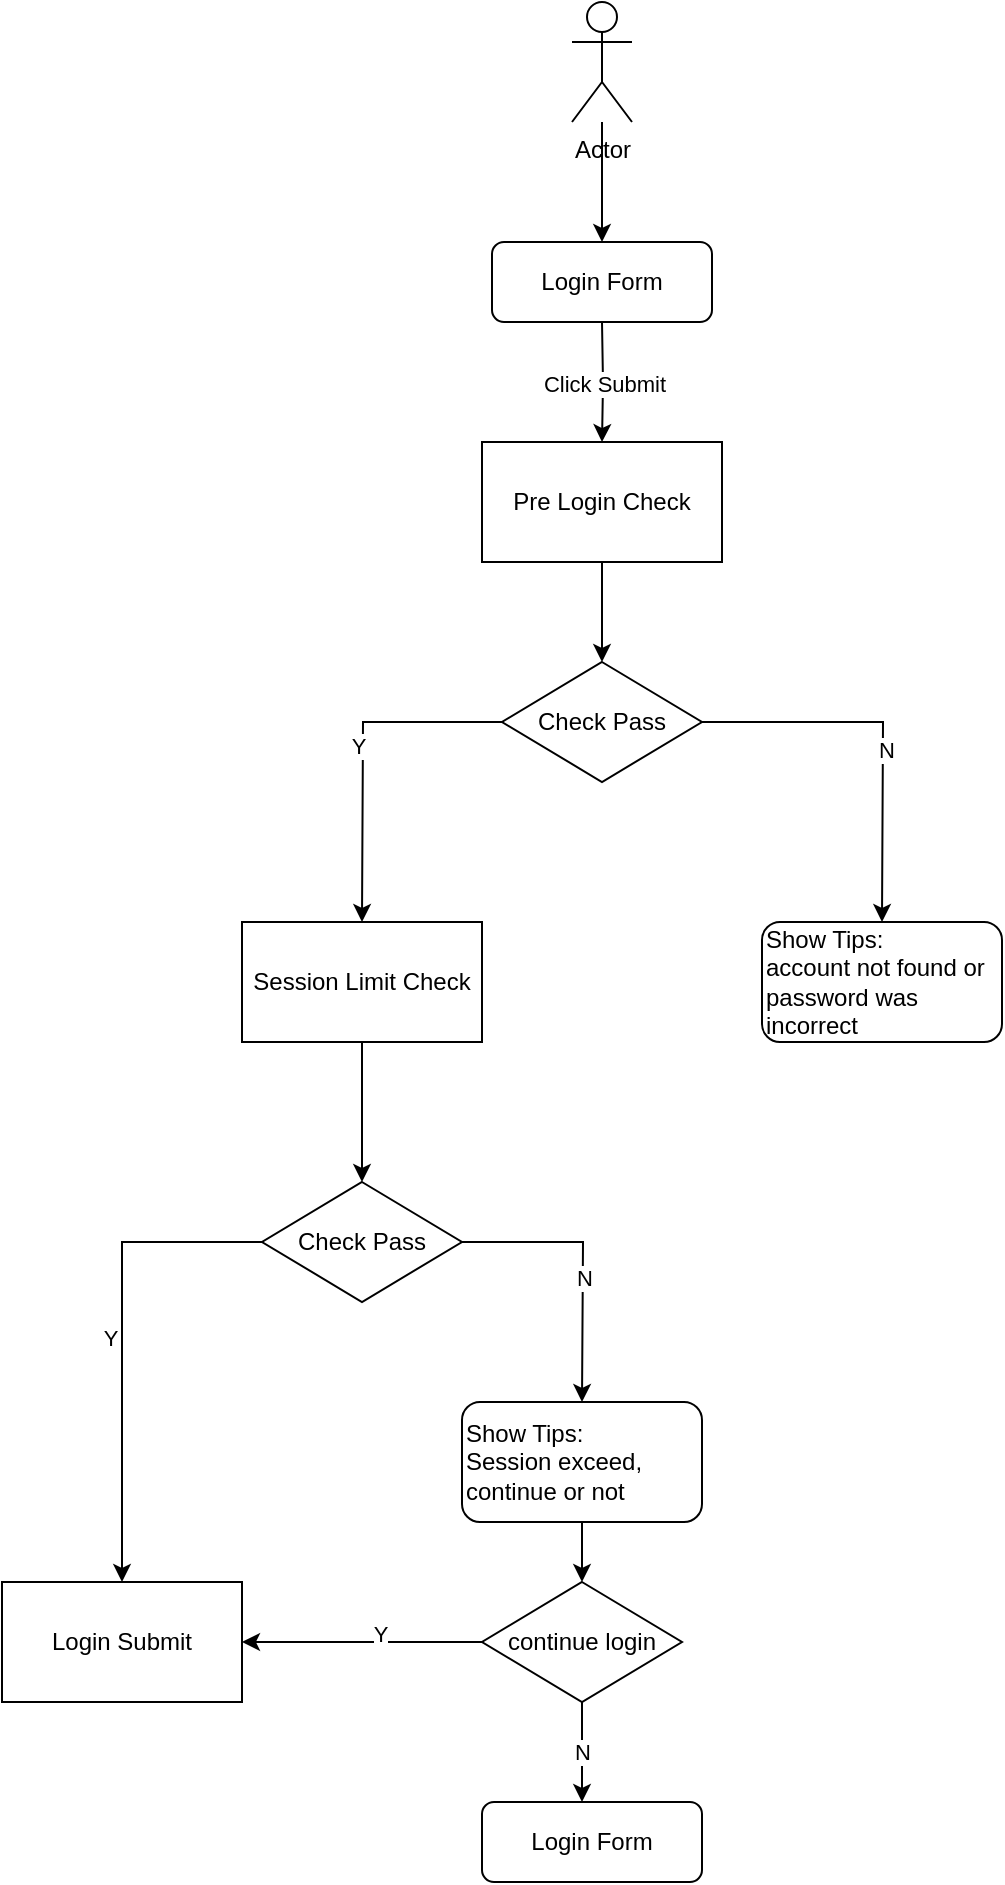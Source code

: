 <mxfile version="15.0.3" type="github">
  <diagram id="-teWAxb5Xq37SSvaDJs8" name="Page-1">
    <mxGraphModel dx="1186" dy="773" grid="1" gridSize="10" guides="1" tooltips="1" connect="1" arrows="1" fold="1" page="1" pageScale="1" pageWidth="827" pageHeight="1169" math="0" shadow="0">
      <root>
        <mxCell id="0" />
        <mxCell id="1" parent="0" />
        <mxCell id="DSTKpJAaYd-WgggSW3ue-6" style="edgeStyle=orthogonalEdgeStyle;rounded=0;orthogonalLoop=1;jettySize=auto;html=1;entryX=0.5;entryY=0;entryDx=0;entryDy=0;" parent="1" source="DSTKpJAaYd-WgggSW3ue-1" edge="1">
          <mxGeometry relative="1" as="geometry">
            <mxPoint x="390" y="330" as="targetPoint" />
          </mxGeometry>
        </mxCell>
        <mxCell id="DSTKpJAaYd-WgggSW3ue-1" value="Pre Login Check" style="rounded=0;whiteSpace=wrap;html=1;" parent="1" vertex="1">
          <mxGeometry x="330" y="220" width="120" height="60" as="geometry" />
        </mxCell>
        <mxCell id="DSTKpJAaYd-WgggSW3ue-4" value="Click Submit" style="edgeStyle=orthogonalEdgeStyle;rounded=0;orthogonalLoop=1;jettySize=auto;html=1;entryX=0.5;entryY=0;entryDx=0;entryDy=0;" parent="1" target="DSTKpJAaYd-WgggSW3ue-1" edge="1">
          <mxGeometry relative="1" as="geometry">
            <mxPoint x="390" y="160" as="sourcePoint" />
          </mxGeometry>
        </mxCell>
        <mxCell id="DSTKpJAaYd-WgggSW3ue-35" value="" style="edgeStyle=orthogonalEdgeStyle;rounded=0;orthogonalLoop=1;jettySize=auto;html=1;" parent="1" source="DSTKpJAaYd-WgggSW3ue-2" target="DSTKpJAaYd-WgggSW3ue-34" edge="1">
          <mxGeometry relative="1" as="geometry" />
        </mxCell>
        <mxCell id="DSTKpJAaYd-WgggSW3ue-2" value="Actor" style="shape=umlActor;verticalLabelPosition=bottom;verticalAlign=top;html=1;outlineConnect=0;" parent="1" vertex="1">
          <mxGeometry x="375" width="30" height="60" as="geometry" />
        </mxCell>
        <mxCell id="DSTKpJAaYd-WgggSW3ue-8" style="edgeStyle=orthogonalEdgeStyle;rounded=0;orthogonalLoop=1;jettySize=auto;html=1;" parent="1" source="DSTKpJAaYd-WgggSW3ue-7" edge="1">
          <mxGeometry relative="1" as="geometry">
            <mxPoint x="270" y="460" as="targetPoint" />
          </mxGeometry>
        </mxCell>
        <mxCell id="DSTKpJAaYd-WgggSW3ue-9" value="Y" style="edgeLabel;html=1;align=center;verticalAlign=middle;resizable=0;points=[];" parent="DSTKpJAaYd-WgggSW3ue-8" vertex="1" connectable="0">
          <mxGeometry x="-0.047" y="-3" relative="1" as="geometry">
            <mxPoint as="offset" />
          </mxGeometry>
        </mxCell>
        <mxCell id="DSTKpJAaYd-WgggSW3ue-21" style="edgeStyle=orthogonalEdgeStyle;rounded=0;orthogonalLoop=1;jettySize=auto;html=1;" parent="1" source="DSTKpJAaYd-WgggSW3ue-7" edge="1">
          <mxGeometry relative="1" as="geometry">
            <mxPoint x="530" y="460" as="targetPoint" />
          </mxGeometry>
        </mxCell>
        <mxCell id="DSTKpJAaYd-WgggSW3ue-23" value="N" style="edgeLabel;html=1;align=center;verticalAlign=middle;resizable=0;points=[];" parent="DSTKpJAaYd-WgggSW3ue-21" vertex="1" connectable="0">
          <mxGeometry x="0.095" y="1" relative="1" as="geometry">
            <mxPoint as="offset" />
          </mxGeometry>
        </mxCell>
        <mxCell id="DSTKpJAaYd-WgggSW3ue-7" value="Check Pass" style="rhombus;whiteSpace=wrap;html=1;" parent="1" vertex="1">
          <mxGeometry x="340" y="330" width="100" height="60" as="geometry" />
        </mxCell>
        <mxCell id="DSTKpJAaYd-WgggSW3ue-16" style="edgeStyle=orthogonalEdgeStyle;rounded=0;orthogonalLoop=1;jettySize=auto;html=1;" parent="1" source="DSTKpJAaYd-WgggSW3ue-15" edge="1">
          <mxGeometry relative="1" as="geometry">
            <mxPoint x="270" y="590" as="targetPoint" />
          </mxGeometry>
        </mxCell>
        <mxCell id="DSTKpJAaYd-WgggSW3ue-15" value="&lt;span style=&quot;font-family: &amp;#34;helvetica&amp;#34;&quot;&gt;Session Limit Check&lt;/span&gt;" style="rounded=0;whiteSpace=wrap;html=1;" parent="1" vertex="1">
          <mxGeometry x="210" y="460" width="120" height="60" as="geometry" />
        </mxCell>
        <mxCell id="DSTKpJAaYd-WgggSW3ue-18" style="edgeStyle=orthogonalEdgeStyle;rounded=0;orthogonalLoop=1;jettySize=auto;html=1;entryX=0.5;entryY=0;entryDx=0;entryDy=0;" parent="1" source="DSTKpJAaYd-WgggSW3ue-17" target="DSTKpJAaYd-WgggSW3ue-20" edge="1">
          <mxGeometry relative="1" as="geometry">
            <mxPoint x="150" y="700" as="targetPoint" />
          </mxGeometry>
        </mxCell>
        <mxCell id="DSTKpJAaYd-WgggSW3ue-19" value="Y" style="edgeLabel;html=1;align=center;verticalAlign=middle;resizable=0;points=[];" parent="DSTKpJAaYd-WgggSW3ue-18" vertex="1" connectable="0">
          <mxGeometry x="-0.12" y="-2" relative="1" as="geometry">
            <mxPoint x="-4" y="12" as="offset" />
          </mxGeometry>
        </mxCell>
        <mxCell id="DSTKpJAaYd-WgggSW3ue-25" style="edgeStyle=orthogonalEdgeStyle;rounded=0;orthogonalLoop=1;jettySize=auto;html=1;" parent="1" source="DSTKpJAaYd-WgggSW3ue-17" edge="1">
          <mxGeometry relative="1" as="geometry">
            <mxPoint x="380" y="700" as="targetPoint" />
          </mxGeometry>
        </mxCell>
        <mxCell id="DSTKpJAaYd-WgggSW3ue-28" value="N" style="edgeLabel;html=1;align=center;verticalAlign=middle;resizable=0;points=[];" parent="DSTKpJAaYd-WgggSW3ue-25" vertex="1" connectable="0">
          <mxGeometry x="0.114" relative="1" as="geometry">
            <mxPoint as="offset" />
          </mxGeometry>
        </mxCell>
        <mxCell id="DSTKpJAaYd-WgggSW3ue-17" value="Check Pass" style="rhombus;whiteSpace=wrap;html=1;" parent="1" vertex="1">
          <mxGeometry x="220" y="590" width="100" height="60" as="geometry" />
        </mxCell>
        <mxCell id="DSTKpJAaYd-WgggSW3ue-20" value="&lt;span style=&quot;font-family: &amp;#34;helvetica&amp;#34;&quot;&gt;Login Submit&lt;/span&gt;" style="rounded=0;whiteSpace=wrap;html=1;" parent="1" vertex="1">
          <mxGeometry x="90" y="790" width="120" height="60" as="geometry" />
        </mxCell>
        <mxCell id="DSTKpJAaYd-WgggSW3ue-26" value="&lt;span style=&quot;font-family: &amp;#34;helvetica&amp;#34;&quot;&gt;Show Tips:&lt;/span&gt;&lt;br style=&quot;font-family: &amp;#34;helvetica&amp;#34;&quot;&gt;&lt;span style=&quot;font-family: &amp;#34;helvetica&amp;#34;&quot;&gt;account not found or password was incorrect&lt;/span&gt;" style="rounded=1;whiteSpace=wrap;html=1;align=left;" parent="1" vertex="1">
          <mxGeometry x="470" y="460" width="120" height="60" as="geometry" />
        </mxCell>
        <mxCell id="DSTKpJAaYd-WgggSW3ue-30" style="edgeStyle=orthogonalEdgeStyle;rounded=0;orthogonalLoop=1;jettySize=auto;html=1;entryX=0.5;entryY=0;entryDx=0;entryDy=0;" parent="1" source="DSTKpJAaYd-WgggSW3ue-27" target="DSTKpJAaYd-WgggSW3ue-29" edge="1">
          <mxGeometry relative="1" as="geometry" />
        </mxCell>
        <mxCell id="DSTKpJAaYd-WgggSW3ue-27" value="&lt;span style=&quot;font-family: &amp;#34;helvetica&amp;#34;&quot;&gt;Show Tips:&lt;/span&gt;&lt;br style=&quot;font-family: &amp;#34;helvetica&amp;#34;&quot;&gt;&lt;span style=&quot;font-family: &amp;#34;helvetica&amp;#34;&quot;&gt;Session exceed, continue or not&lt;/span&gt;" style="rounded=1;whiteSpace=wrap;html=1;align=left;" parent="1" vertex="1">
          <mxGeometry x="320" y="700" width="120" height="60" as="geometry" />
        </mxCell>
        <mxCell id="DSTKpJAaYd-WgggSW3ue-31" style="edgeStyle=orthogonalEdgeStyle;rounded=0;orthogonalLoop=1;jettySize=auto;html=1;entryX=1;entryY=0.5;entryDx=0;entryDy=0;" parent="1" source="DSTKpJAaYd-WgggSW3ue-29" target="DSTKpJAaYd-WgggSW3ue-20" edge="1">
          <mxGeometry relative="1" as="geometry" />
        </mxCell>
        <mxCell id="DSTKpJAaYd-WgggSW3ue-32" value="Y" style="edgeLabel;html=1;align=center;verticalAlign=middle;resizable=0;points=[];" parent="DSTKpJAaYd-WgggSW3ue-31" vertex="1" connectable="0">
          <mxGeometry x="-0.15" y="-4" relative="1" as="geometry">
            <mxPoint as="offset" />
          </mxGeometry>
        </mxCell>
        <mxCell id="DSTKpJAaYd-WgggSW3ue-33" value="N" style="edgeStyle=orthogonalEdgeStyle;rounded=0;orthogonalLoop=1;jettySize=auto;html=1;" parent="1" source="DSTKpJAaYd-WgggSW3ue-29" edge="1">
          <mxGeometry relative="1" as="geometry">
            <mxPoint x="380" y="900" as="targetPoint" />
            <Array as="points">
              <mxPoint x="380" y="870" />
              <mxPoint x="380" y="870" />
            </Array>
          </mxGeometry>
        </mxCell>
        <mxCell id="DSTKpJAaYd-WgggSW3ue-29" value="continue login" style="rhombus;whiteSpace=wrap;html=1;" parent="1" vertex="1">
          <mxGeometry x="330" y="790" width="100" height="60" as="geometry" />
        </mxCell>
        <mxCell id="DSTKpJAaYd-WgggSW3ue-34" value="&lt;font face=&quot;helvetica&quot;&gt;Login Form&lt;/font&gt;" style="rounded=1;whiteSpace=wrap;html=1;align=center;" parent="1" vertex="1">
          <mxGeometry x="335" y="120" width="110" height="40" as="geometry" />
        </mxCell>
        <mxCell id="DSTKpJAaYd-WgggSW3ue-36" value="&lt;font face=&quot;helvetica&quot;&gt;Login Form&lt;/font&gt;" style="rounded=1;whiteSpace=wrap;html=1;align=center;" parent="1" vertex="1">
          <mxGeometry x="330" y="900" width="110" height="40" as="geometry" />
        </mxCell>
      </root>
    </mxGraphModel>
  </diagram>
</mxfile>

